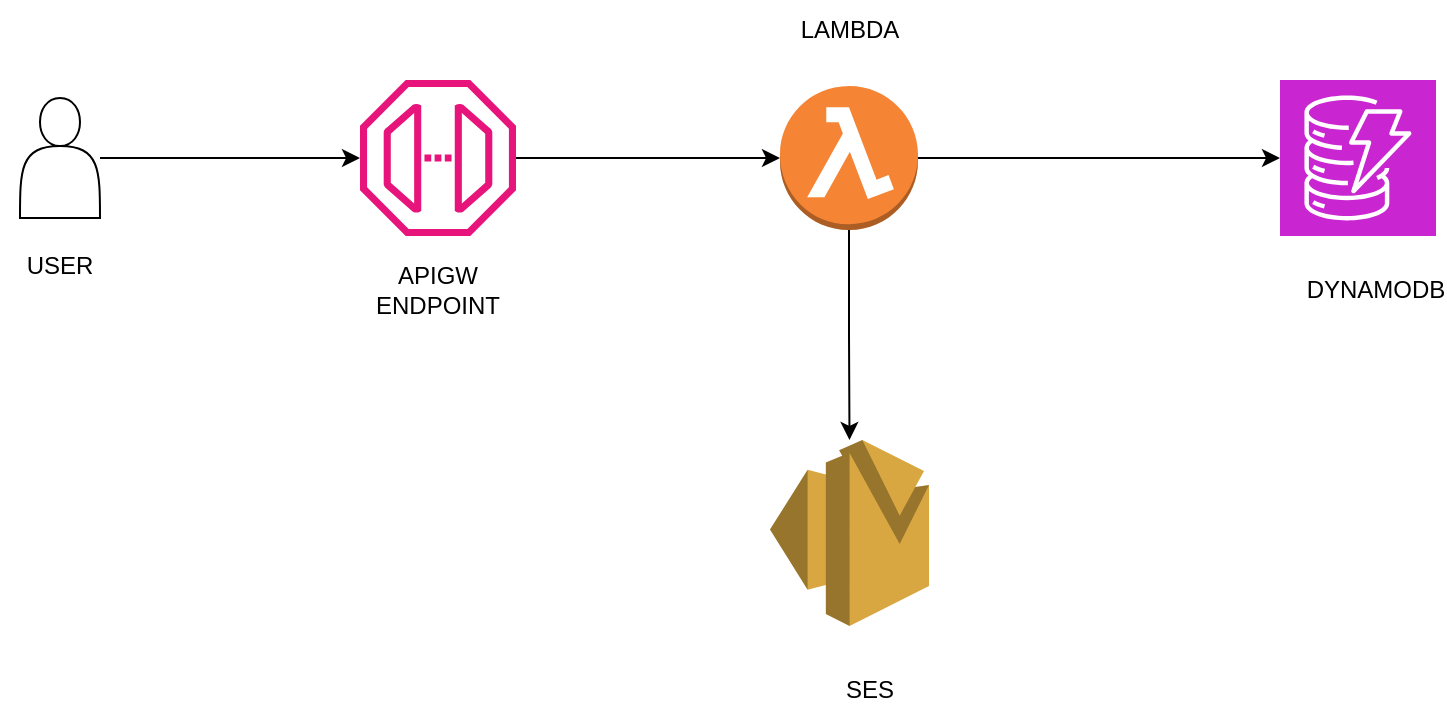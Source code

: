 <mxfile version="27.2.0">
  <diagram name="Page-1" id="9hBicgpaezlZ8oG8wvYq">
    <mxGraphModel dx="1159" dy="526" grid="1" gridSize="10" guides="1" tooltips="1" connect="1" arrows="1" fold="1" page="1" pageScale="1" pageWidth="850" pageHeight="1100" math="0" shadow="0">
      <root>
        <mxCell id="0" />
        <mxCell id="1" parent="0" />
        <mxCell id="y5rQImOxIK2gZxBgFwPA-2" value="" style="sketch=0;outlineConnect=0;fontColor=#232F3E;gradientColor=none;fillColor=#E7157B;strokeColor=none;dashed=0;verticalLabelPosition=bottom;verticalAlign=top;align=center;html=1;fontSize=12;fontStyle=0;aspect=fixed;pointerEvents=1;shape=mxgraph.aws4.endpoint;" vertex="1" parent="1">
          <mxGeometry x="180" y="170" width="78" height="78" as="geometry" />
        </mxCell>
        <mxCell id="y5rQImOxIK2gZxBgFwPA-6" style="edgeStyle=orthogonalEdgeStyle;rounded=0;orthogonalLoop=1;jettySize=auto;html=1;" edge="1" parent="1" source="y5rQImOxIK2gZxBgFwPA-3" target="y5rQImOxIK2gZxBgFwPA-4">
          <mxGeometry relative="1" as="geometry" />
        </mxCell>
        <mxCell id="y5rQImOxIK2gZxBgFwPA-8" style="edgeStyle=orthogonalEdgeStyle;rounded=0;orthogonalLoop=1;jettySize=auto;html=1;" edge="1" parent="1" source="y5rQImOxIK2gZxBgFwPA-3" target="y5rQImOxIK2gZxBgFwPA-7">
          <mxGeometry relative="1" as="geometry" />
        </mxCell>
        <mxCell id="y5rQImOxIK2gZxBgFwPA-3" value="" style="outlineConnect=0;dashed=0;verticalLabelPosition=bottom;verticalAlign=top;align=center;html=1;shape=mxgraph.aws3.lambda_function;fillColor=#F58534;gradientColor=none;" vertex="1" parent="1">
          <mxGeometry x="390" y="173" width="69" height="72" as="geometry" />
        </mxCell>
        <mxCell id="y5rQImOxIK2gZxBgFwPA-4" value="" style="sketch=0;points=[[0,0,0],[0.25,0,0],[0.5,0,0],[0.75,0,0],[1,0,0],[0,1,0],[0.25,1,0],[0.5,1,0],[0.75,1,0],[1,1,0],[0,0.25,0],[0,0.5,0],[0,0.75,0],[1,0.25,0],[1,0.5,0],[1,0.75,0]];outlineConnect=0;fontColor=#232F3E;fillColor=#C925D1;strokeColor=#ffffff;dashed=0;verticalLabelPosition=bottom;verticalAlign=top;align=center;html=1;fontSize=12;fontStyle=0;aspect=fixed;shape=mxgraph.aws4.resourceIcon;resIcon=mxgraph.aws4.dynamodb;" vertex="1" parent="1">
          <mxGeometry x="640" y="170" width="78" height="78" as="geometry" />
        </mxCell>
        <mxCell id="y5rQImOxIK2gZxBgFwPA-5" style="edgeStyle=orthogonalEdgeStyle;rounded=0;orthogonalLoop=1;jettySize=auto;html=1;entryX=0;entryY=0.5;entryDx=0;entryDy=0;entryPerimeter=0;" edge="1" parent="1" source="y5rQImOxIK2gZxBgFwPA-2" target="y5rQImOxIK2gZxBgFwPA-3">
          <mxGeometry relative="1" as="geometry" />
        </mxCell>
        <mxCell id="y5rQImOxIK2gZxBgFwPA-7" value="" style="outlineConnect=0;dashed=0;verticalLabelPosition=bottom;verticalAlign=top;align=center;html=1;shape=mxgraph.aws3.ses;fillColor=#D9A741;gradientColor=none;" vertex="1" parent="1">
          <mxGeometry x="385" y="350" width="79.5" height="93" as="geometry" />
        </mxCell>
        <mxCell id="y5rQImOxIK2gZxBgFwPA-10" style="edgeStyle=orthogonalEdgeStyle;rounded=0;orthogonalLoop=1;jettySize=auto;html=1;" edge="1" parent="1" source="y5rQImOxIK2gZxBgFwPA-9" target="y5rQImOxIK2gZxBgFwPA-2">
          <mxGeometry relative="1" as="geometry" />
        </mxCell>
        <mxCell id="y5rQImOxIK2gZxBgFwPA-9" value="" style="shape=actor;whiteSpace=wrap;html=1;" vertex="1" parent="1">
          <mxGeometry x="10" y="179" width="40" height="60" as="geometry" />
        </mxCell>
        <mxCell id="y5rQImOxIK2gZxBgFwPA-11" value="USER" style="text;html=1;align=center;verticalAlign=middle;whiteSpace=wrap;rounded=0;" vertex="1" parent="1">
          <mxGeometry y="248" width="60" height="30" as="geometry" />
        </mxCell>
        <mxCell id="y5rQImOxIK2gZxBgFwPA-12" value="APIGW ENDPOINT" style="text;html=1;align=center;verticalAlign=middle;whiteSpace=wrap;rounded=0;" vertex="1" parent="1">
          <mxGeometry x="189" y="260" width="60" height="30" as="geometry" />
        </mxCell>
        <mxCell id="y5rQImOxIK2gZxBgFwPA-13" value="LAMBDA" style="text;html=1;align=center;verticalAlign=middle;whiteSpace=wrap;rounded=0;" vertex="1" parent="1">
          <mxGeometry x="395" y="130" width="60" height="30" as="geometry" />
        </mxCell>
        <mxCell id="y5rQImOxIK2gZxBgFwPA-14" value="SES" style="text;html=1;align=center;verticalAlign=middle;whiteSpace=wrap;rounded=0;" vertex="1" parent="1">
          <mxGeometry x="405" y="460" width="60" height="30" as="geometry" />
        </mxCell>
        <mxCell id="y5rQImOxIK2gZxBgFwPA-15" value="DYNAMODB" style="text;html=1;align=center;verticalAlign=middle;whiteSpace=wrap;rounded=0;" vertex="1" parent="1">
          <mxGeometry x="658" y="260" width="60" height="30" as="geometry" />
        </mxCell>
      </root>
    </mxGraphModel>
  </diagram>
</mxfile>
